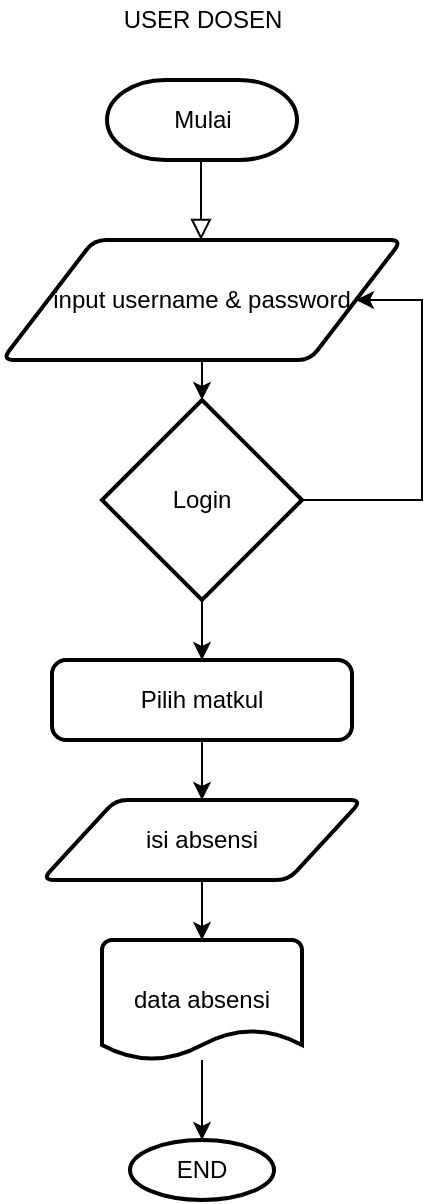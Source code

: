 <mxfile version="14.5.3" type="github" pages="3">
  <diagram id="C5RBs43oDa-KdzZeNtuy" name="Page-1">
    <mxGraphModel dx="936" dy="581" grid="1" gridSize="10" guides="1" tooltips="1" connect="1" arrows="1" fold="1" page="1" pageScale="1" pageWidth="827" pageHeight="1169" math="0" shadow="0">
      <root>
        <mxCell id="WIyWlLk6GJQsqaUBKTNV-0" />
        <mxCell id="WIyWlLk6GJQsqaUBKTNV-1" parent="WIyWlLk6GJQsqaUBKTNV-0" />
        <mxCell id="WIyWlLk6GJQsqaUBKTNV-2" value="" style="rounded=0;html=1;jettySize=auto;orthogonalLoop=1;fontSize=11;endArrow=block;endFill=0;endSize=8;strokeWidth=1;shadow=0;labelBackgroundColor=none;edgeStyle=orthogonalEdgeStyle;" parent="WIyWlLk6GJQsqaUBKTNV-1" edge="1">
          <mxGeometry relative="1" as="geometry">
            <mxPoint x="320.5" y="110" as="sourcePoint" />
            <mxPoint x="320.5" y="160" as="targetPoint" />
          </mxGeometry>
        </mxCell>
        <mxCell id="kH0uhTFkPGg_6vWZ8xaH-0" value="Mulai" style="strokeWidth=2;html=1;shape=mxgraph.flowchart.terminator;whiteSpace=wrap;" vertex="1" parent="WIyWlLk6GJQsqaUBKTNV-1">
          <mxGeometry x="273.5" y="80" width="95" height="40" as="geometry" />
        </mxCell>
        <mxCell id="kH0uhTFkPGg_6vWZ8xaH-3" style="edgeStyle=orthogonalEdgeStyle;rounded=0;orthogonalLoop=1;jettySize=auto;html=1;entryX=0.5;entryY=0;entryDx=0;entryDy=0;entryPerimeter=0;" edge="1" parent="WIyWlLk6GJQsqaUBKTNV-1" source="kH0uhTFkPGg_6vWZ8xaH-1" target="kH0uhTFkPGg_6vWZ8xaH-2">
          <mxGeometry relative="1" as="geometry" />
        </mxCell>
        <mxCell id="kH0uhTFkPGg_6vWZ8xaH-1" value="input username &amp;amp; password" style="shape=parallelogram;html=1;strokeWidth=2;perimeter=parallelogramPerimeter;whiteSpace=wrap;rounded=1;arcSize=12;size=0.23;" vertex="1" parent="WIyWlLk6GJQsqaUBKTNV-1">
          <mxGeometry x="221" y="160" width="200" height="60" as="geometry" />
        </mxCell>
        <mxCell id="kH0uhTFkPGg_6vWZ8xaH-5" style="edgeStyle=orthogonalEdgeStyle;rounded=0;orthogonalLoop=1;jettySize=auto;html=1;entryX=0.5;entryY=0;entryDx=0;entryDy=0;" edge="1" parent="WIyWlLk6GJQsqaUBKTNV-1" source="kH0uhTFkPGg_6vWZ8xaH-2" target="kH0uhTFkPGg_6vWZ8xaH-4">
          <mxGeometry relative="1" as="geometry" />
        </mxCell>
        <mxCell id="kH0uhTFkPGg_6vWZ8xaH-8" style="edgeStyle=orthogonalEdgeStyle;rounded=0;orthogonalLoop=1;jettySize=auto;html=1;entryX=1;entryY=0.5;entryDx=0;entryDy=0;exitX=1;exitY=0.5;exitDx=0;exitDy=0;exitPerimeter=0;" edge="1" parent="WIyWlLk6GJQsqaUBKTNV-1" source="kH0uhTFkPGg_6vWZ8xaH-2" target="kH0uhTFkPGg_6vWZ8xaH-1">
          <mxGeometry relative="1" as="geometry">
            <mxPoint x="421" y="290" as="targetPoint" />
            <mxPoint x="391" y="290" as="sourcePoint" />
            <Array as="points">
              <mxPoint x="431" y="290" />
              <mxPoint x="431" y="190" />
            </Array>
          </mxGeometry>
        </mxCell>
        <mxCell id="kH0uhTFkPGg_6vWZ8xaH-2" value="Login" style="strokeWidth=2;html=1;shape=mxgraph.flowchart.decision;whiteSpace=wrap;" vertex="1" parent="WIyWlLk6GJQsqaUBKTNV-1">
          <mxGeometry x="271" y="240" width="100" height="100" as="geometry" />
        </mxCell>
        <mxCell id="kH0uhTFkPGg_6vWZ8xaH-7" style="edgeStyle=orthogonalEdgeStyle;rounded=0;orthogonalLoop=1;jettySize=auto;html=1;entryX=0.5;entryY=0;entryDx=0;entryDy=0;" edge="1" parent="WIyWlLk6GJQsqaUBKTNV-1" source="kH0uhTFkPGg_6vWZ8xaH-4" target="kH0uhTFkPGg_6vWZ8xaH-6">
          <mxGeometry relative="1" as="geometry" />
        </mxCell>
        <mxCell id="kH0uhTFkPGg_6vWZ8xaH-4" value="Pilih matkul" style="rounded=1;whiteSpace=wrap;html=1;absoluteArcSize=1;arcSize=14;strokeWidth=2;" vertex="1" parent="WIyWlLk6GJQsqaUBKTNV-1">
          <mxGeometry x="246" y="370" width="150" height="40" as="geometry" />
        </mxCell>
        <mxCell id="kH0uhTFkPGg_6vWZ8xaH-11" value="" style="edgeStyle=orthogonalEdgeStyle;rounded=0;orthogonalLoop=1;jettySize=auto;html=1;" edge="1" parent="WIyWlLk6GJQsqaUBKTNV-1" source="kH0uhTFkPGg_6vWZ8xaH-6" target="kH0uhTFkPGg_6vWZ8xaH-10">
          <mxGeometry relative="1" as="geometry" />
        </mxCell>
        <mxCell id="kH0uhTFkPGg_6vWZ8xaH-6" value="isi absensi" style="shape=parallelogram;html=1;strokeWidth=2;perimeter=parallelogramPerimeter;whiteSpace=wrap;rounded=1;arcSize=12;size=0.23;" vertex="1" parent="WIyWlLk6GJQsqaUBKTNV-1">
          <mxGeometry x="241" y="440" width="160" height="40" as="geometry" />
        </mxCell>
        <mxCell id="kH0uhTFkPGg_6vWZ8xaH-13" style="edgeStyle=orthogonalEdgeStyle;rounded=0;orthogonalLoop=1;jettySize=auto;html=1;entryX=0.5;entryY=0;entryDx=0;entryDy=0;entryPerimeter=0;" edge="1" parent="WIyWlLk6GJQsqaUBKTNV-1" source="kH0uhTFkPGg_6vWZ8xaH-10" target="kH0uhTFkPGg_6vWZ8xaH-12">
          <mxGeometry relative="1" as="geometry" />
        </mxCell>
        <mxCell id="kH0uhTFkPGg_6vWZ8xaH-10" value="data absensi" style="strokeWidth=2;html=1;shape=mxgraph.flowchart.document2;whiteSpace=wrap;size=0.25;" vertex="1" parent="WIyWlLk6GJQsqaUBKTNV-1">
          <mxGeometry x="271" y="510" width="100" height="60" as="geometry" />
        </mxCell>
        <mxCell id="kH0uhTFkPGg_6vWZ8xaH-12" value="END" style="strokeWidth=2;html=1;shape=mxgraph.flowchart.start_1;whiteSpace=wrap;" vertex="1" parent="WIyWlLk6GJQsqaUBKTNV-1">
          <mxGeometry x="285" y="610" width="72" height="30" as="geometry" />
        </mxCell>
        <mxCell id="kH0uhTFkPGg_6vWZ8xaH-14" value="USER DOSEN" style="text;html=1;align=center;verticalAlign=middle;resizable=0;points=[];autosize=1;" vertex="1" parent="WIyWlLk6GJQsqaUBKTNV-1">
          <mxGeometry x="276" y="40" width="90" height="20" as="geometry" />
        </mxCell>
      </root>
    </mxGraphModel>
  </diagram>
  <diagram id="1h1GKWdqJ7AhpF2z1Caq" name="Page-2">
    <mxGraphModel dx="936" dy="581" grid="1" gridSize="10" guides="1" tooltips="1" connect="1" arrows="1" fold="1" page="1" pageScale="1" pageWidth="850" pageHeight="1100" math="0" shadow="0">
      <root>
        <mxCell id="Grj9nTnRJj8Bd8t8CWjZ-0" />
        <mxCell id="Grj9nTnRJj8Bd8t8CWjZ-1" parent="Grj9nTnRJj8Bd8t8CWjZ-0" />
        <mxCell id="XyMeL1uX8KMWz9OrJvrY-7" style="edgeStyle=orthogonalEdgeStyle;rounded=0;orthogonalLoop=1;jettySize=auto;html=1;entryX=0.5;entryY=0;entryDx=0;entryDy=0;" edge="1" parent="Grj9nTnRJj8Bd8t8CWjZ-1" source="XyMeL1uX8KMWz9OrJvrY-1" target="XyMeL1uX8KMWz9OrJvrY-3">
          <mxGeometry relative="1" as="geometry" />
        </mxCell>
        <mxCell id="XyMeL1uX8KMWz9OrJvrY-1" value="Mulai" style="strokeWidth=2;html=1;shape=mxgraph.flowchart.terminator;whiteSpace=wrap;" vertex="1" parent="Grj9nTnRJj8Bd8t8CWjZ-1">
          <mxGeometry x="209.5" y="140" width="95" height="40" as="geometry" />
        </mxCell>
        <mxCell id="XyMeL1uX8KMWz9OrJvrY-2" style="edgeStyle=orthogonalEdgeStyle;rounded=0;orthogonalLoop=1;jettySize=auto;html=1;entryX=0.5;entryY=0;entryDx=0;entryDy=0;entryPerimeter=0;" edge="1" parent="Grj9nTnRJj8Bd8t8CWjZ-1" source="XyMeL1uX8KMWz9OrJvrY-3" target="XyMeL1uX8KMWz9OrJvrY-5">
          <mxGeometry relative="1" as="geometry" />
        </mxCell>
        <mxCell id="XyMeL1uX8KMWz9OrJvrY-3" value="input username &amp;amp; password" style="shape=parallelogram;html=1;strokeWidth=2;perimeter=parallelogramPerimeter;whiteSpace=wrap;rounded=1;arcSize=12;size=0.23;" vertex="1" parent="Grj9nTnRJj8Bd8t8CWjZ-1">
          <mxGeometry x="150" y="220" width="214" height="60" as="geometry" />
        </mxCell>
        <mxCell id="XyMeL1uX8KMWz9OrJvrY-4" style="edgeStyle=orthogonalEdgeStyle;rounded=0;orthogonalLoop=1;jettySize=auto;html=1;entryX=1;entryY=0.5;entryDx=0;entryDy=0;exitX=1;exitY=0.5;exitDx=0;exitDy=0;exitPerimeter=0;" edge="1" parent="Grj9nTnRJj8Bd8t8CWjZ-1" source="XyMeL1uX8KMWz9OrJvrY-5" target="XyMeL1uX8KMWz9OrJvrY-3">
          <mxGeometry relative="1" as="geometry">
            <mxPoint x="364" y="350" as="targetPoint" />
            <mxPoint x="334" y="350" as="sourcePoint" />
            <Array as="points">
              <mxPoint x="374" y="370" />
              <mxPoint x="374" y="250" />
            </Array>
          </mxGeometry>
        </mxCell>
        <mxCell id="XyMeL1uX8KMWz9OrJvrY-9" style="edgeStyle=orthogonalEdgeStyle;rounded=0;orthogonalLoop=1;jettySize=auto;html=1;entryX=0.5;entryY=0;entryDx=0;entryDy=0;" edge="1" parent="Grj9nTnRJj8Bd8t8CWjZ-1" source="XyMeL1uX8KMWz9OrJvrY-5" target="XyMeL1uX8KMWz9OrJvrY-8">
          <mxGeometry relative="1" as="geometry" />
        </mxCell>
        <mxCell id="XyMeL1uX8KMWz9OrJvrY-5" value="Login" style="strokeWidth=2;html=1;shape=mxgraph.flowchart.decision;whiteSpace=wrap;" vertex="1" parent="Grj9nTnRJj8Bd8t8CWjZ-1">
          <mxGeometry x="207" y="320" width="100" height="100" as="geometry" />
        </mxCell>
        <mxCell id="XyMeL1uX8KMWz9OrJvrY-11" style="edgeStyle=orthogonalEdgeStyle;rounded=0;orthogonalLoop=1;jettySize=auto;html=1;entryX=0.5;entryY=0;entryDx=0;entryDy=0;entryPerimeter=0;" edge="1" parent="Grj9nTnRJj8Bd8t8CWjZ-1" source="XyMeL1uX8KMWz9OrJvrY-8" target="XyMeL1uX8KMWz9OrJvrY-10">
          <mxGeometry relative="1" as="geometry" />
        </mxCell>
        <mxCell id="XyMeL1uX8KMWz9OrJvrY-8" value="Pilih Matkul" style="shape=parallelogram;html=1;strokeWidth=2;perimeter=parallelogramPerimeter;whiteSpace=wrap;rounded=1;arcSize=12;size=0.23;" vertex="1" parent="Grj9nTnRJj8Bd8t8CWjZ-1">
          <mxGeometry x="177" y="450" width="160" height="50" as="geometry" />
        </mxCell>
        <mxCell id="XyMeL1uX8KMWz9OrJvrY-13" style="edgeStyle=orthogonalEdgeStyle;rounded=0;orthogonalLoop=1;jettySize=auto;html=1;entryX=0.5;entryY=0;entryDx=0;entryDy=0;entryPerimeter=0;" edge="1" parent="Grj9nTnRJj8Bd8t8CWjZ-1" source="XyMeL1uX8KMWz9OrJvrY-10" target="XyMeL1uX8KMWz9OrJvrY-12">
          <mxGeometry relative="1" as="geometry" />
        </mxCell>
        <mxCell id="XyMeL1uX8KMWz9OrJvrY-10" value="data absensi" style="strokeWidth=2;html=1;shape=mxgraph.flowchart.document2;whiteSpace=wrap;size=0.25;" vertex="1" parent="Grj9nTnRJj8Bd8t8CWjZ-1">
          <mxGeometry x="207" y="560" width="100" height="60" as="geometry" />
        </mxCell>
        <mxCell id="XyMeL1uX8KMWz9OrJvrY-12" value="END" style="strokeWidth=2;html=1;shape=mxgraph.flowchart.start_1;whiteSpace=wrap;" vertex="1" parent="Grj9nTnRJj8Bd8t8CWjZ-1">
          <mxGeometry x="207" y="660" width="100" height="60" as="geometry" />
        </mxCell>
        <mxCell id="XyMeL1uX8KMWz9OrJvrY-14" value="USER MAHASANTRI" style="text;html=1;align=center;verticalAlign=middle;resizable=0;points=[];autosize=1;" vertex="1" parent="Grj9nTnRJj8Bd8t8CWjZ-1">
          <mxGeometry x="192" y="99" width="130" height="20" as="geometry" />
        </mxCell>
      </root>
    </mxGraphModel>
  </diagram>
  <diagram id="ZxSM-YwwZ2ZyzQ9Tov-Q" name="Page-3">
    <mxGraphModel dx="796" dy="494" grid="1" gridSize="10" guides="1" tooltips="1" connect="1" arrows="1" fold="1" page="1" pageScale="1" pageWidth="850" pageHeight="1100" math="0" shadow="0">
      <root>
        <mxCell id="VApc-48ilalD49_m5biP-0" />
        <mxCell id="VApc-48ilalD49_m5biP-1" parent="VApc-48ilalD49_m5biP-0" />
        <mxCell id="1j8tV25_F5zgEM1Rx7rG-0" style="edgeStyle=orthogonalEdgeStyle;rounded=0;orthogonalLoop=1;jettySize=auto;html=1;entryX=0.5;entryY=0;entryDx=0;entryDy=0;" edge="1" parent="VApc-48ilalD49_m5biP-1">
          <mxGeometry relative="1" as="geometry">
            <mxPoint x="481" y="150" as="sourcePoint" />
            <mxPoint x="481" y="190" as="targetPoint" />
          </mxGeometry>
        </mxCell>
        <mxCell id="1j8tV25_F5zgEM1Rx7rG-1" value="Mulai" style="strokeWidth=2;html=1;shape=mxgraph.flowchart.terminator;whiteSpace=wrap;" vertex="1" parent="VApc-48ilalD49_m5biP-1">
          <mxGeometry x="432.5" y="110" width="95" height="40" as="geometry" />
        </mxCell>
        <mxCell id="1j8tV25_F5zgEM1Rx7rG-2" style="edgeStyle=orthogonalEdgeStyle;rounded=0;orthogonalLoop=1;jettySize=auto;html=1;entryX=0.5;entryY=0;entryDx=0;entryDy=0;entryPerimeter=0;" edge="1" parent="VApc-48ilalD49_m5biP-1" target="1j8tV25_F5zgEM1Rx7rG-5">
          <mxGeometry relative="1" as="geometry">
            <mxPoint x="481" y="250" as="sourcePoint" />
          </mxGeometry>
        </mxCell>
        <mxCell id="1j8tV25_F5zgEM1Rx7rG-3" value="input username &amp;amp; password" style="shape=parallelogram;html=1;strokeWidth=2;perimeter=parallelogramPerimeter;whiteSpace=wrap;rounded=1;arcSize=12;size=0.23;" vertex="1" parent="VApc-48ilalD49_m5biP-1">
          <mxGeometry x="373" y="190" width="214" height="60" as="geometry" />
        </mxCell>
        <mxCell id="1j8tV25_F5zgEM1Rx7rG-4" style="edgeStyle=orthogonalEdgeStyle;rounded=0;orthogonalLoop=1;jettySize=auto;html=1;entryX=1;entryY=0.5;entryDx=0;entryDy=0;exitX=1;exitY=0.5;exitDx=0;exitDy=0;exitPerimeter=0;" edge="1" parent="VApc-48ilalD49_m5biP-1" source="1j8tV25_F5zgEM1Rx7rG-5">
          <mxGeometry relative="1" as="geometry">
            <mxPoint x="563.39" y="220" as="targetPoint" />
            <mxPoint x="558" y="320" as="sourcePoint" />
            <Array as="points">
              <mxPoint x="598" y="335" />
              <mxPoint x="598" y="220" />
            </Array>
          </mxGeometry>
        </mxCell>
        <mxCell id="1j8tV25_F5zgEM1Rx7rG-5" value="Login" style="strokeWidth=2;html=1;shape=mxgraph.flowchart.decision;whiteSpace=wrap;" vertex="1" parent="VApc-48ilalD49_m5biP-1">
          <mxGeometry x="431" y="290" width="100" height="90" as="geometry" />
        </mxCell>
        <mxCell id="1j8tV25_F5zgEM1Rx7rG-38" style="edgeStyle=orthogonalEdgeStyle;rounded=0;orthogonalLoop=1;jettySize=auto;html=1;exitX=0.5;exitY=1;exitDx=0;exitDy=0;" edge="1" parent="VApc-48ilalD49_m5biP-1" source="1j8tV25_F5zgEM1Rx7rG-7">
          <mxGeometry relative="1" as="geometry">
            <mxPoint x="480" y="540" as="targetPoint" />
          </mxGeometry>
        </mxCell>
        <mxCell id="1j8tV25_F5zgEM1Rx7rG-7" value="input data user" style="shape=parallelogram;html=1;strokeWidth=2;perimeter=parallelogramPerimeter;whiteSpace=wrap;rounded=1;arcSize=12;size=0.23;" vertex="1" parent="VApc-48ilalD49_m5biP-1">
          <mxGeometry x="80" y="420" width="157" height="60" as="geometry" />
        </mxCell>
        <mxCell id="1j8tV25_F5zgEM1Rx7rG-39" style="edgeStyle=orthogonalEdgeStyle;rounded=0;orthogonalLoop=1;jettySize=auto;html=1;exitX=0.541;exitY=1.017;exitDx=0;exitDy=0;exitPerimeter=0;" edge="1" parent="VApc-48ilalD49_m5biP-1" source="1j8tV25_F5zgEM1Rx7rG-8">
          <mxGeometry relative="1" as="geometry">
            <mxPoint x="480" y="540" as="targetPoint" />
          </mxGeometry>
        </mxCell>
        <mxCell id="1j8tV25_F5zgEM1Rx7rG-8" value="input data mahasantri" style="shape=parallelogram;html=1;strokeWidth=2;perimeter=parallelogramPerimeter;whiteSpace=wrap;rounded=1;arcSize=12;size=0.23;" vertex="1" parent="VApc-48ilalD49_m5biP-1">
          <mxGeometry x="230" y="420" width="170" height="60" as="geometry" />
        </mxCell>
        <mxCell id="1j8tV25_F5zgEM1Rx7rG-40" style="edgeStyle=orthogonalEdgeStyle;rounded=0;orthogonalLoop=1;jettySize=auto;html=1;" edge="1" parent="VApc-48ilalD49_m5biP-1" source="1j8tV25_F5zgEM1Rx7rG-10">
          <mxGeometry relative="1" as="geometry">
            <mxPoint x="480" y="540" as="targetPoint" />
          </mxGeometry>
        </mxCell>
        <mxCell id="1j8tV25_F5zgEM1Rx7rG-10" value="input data dosen" style="shape=parallelogram;html=1;strokeWidth=2;perimeter=parallelogramPerimeter;whiteSpace=wrap;rounded=1;arcSize=12;size=0.23;" vertex="1" parent="VApc-48ilalD49_m5biP-1">
          <mxGeometry x="395" y="420" width="170" height="60" as="geometry" />
        </mxCell>
        <mxCell id="1j8tV25_F5zgEM1Rx7rG-29" style="edgeStyle=orthogonalEdgeStyle;rounded=0;orthogonalLoop=1;jettySize=auto;html=1;" edge="1" parent="VApc-48ilalD49_m5biP-1">
          <mxGeometry relative="1" as="geometry">
            <mxPoint x="800" y="416" as="targetPoint" />
            <mxPoint x="634" y="400" as="sourcePoint" />
            <Array as="points">
              <mxPoint x="694" y="400" />
              <mxPoint x="800" y="400" />
            </Array>
          </mxGeometry>
        </mxCell>
        <mxCell id="1j8tV25_F5zgEM1Rx7rG-41" style="edgeStyle=orthogonalEdgeStyle;rounded=0;orthogonalLoop=1;jettySize=auto;html=1;exitX=0.5;exitY=1;exitDx=0;exitDy=0;" edge="1" parent="VApc-48ilalD49_m5biP-1" source="1j8tV25_F5zgEM1Rx7rG-12">
          <mxGeometry relative="1" as="geometry">
            <mxPoint x="480" y="540" as="targetPoint" />
            <Array as="points">
              <mxPoint x="640" y="480" />
              <mxPoint x="640" y="510" />
              <mxPoint x="480" y="510" />
            </Array>
          </mxGeometry>
        </mxCell>
        <mxCell id="1j8tV25_F5zgEM1Rx7rG-12" value="input data matkul" style="shape=parallelogram;html=1;strokeWidth=2;perimeter=parallelogramPerimeter;whiteSpace=wrap;rounded=1;arcSize=12;size=0.23;" vertex="1" parent="VApc-48ilalD49_m5biP-1">
          <mxGeometry x="550" y="420" width="170" height="60" as="geometry" />
        </mxCell>
        <mxCell id="1j8tV25_F5zgEM1Rx7rG-20" value="" style="edgeStyle=orthogonalEdgeStyle;rounded=0;orthogonalLoop=1;jettySize=auto;html=1;exitX=0.5;exitY=1;exitDx=0;exitDy=0;exitPerimeter=0;entryX=0.5;entryY=0;entryDx=0;entryDy=0;" edge="1" parent="VApc-48ilalD49_m5biP-1" source="1j8tV25_F5zgEM1Rx7rG-5" target="1j8tV25_F5zgEM1Rx7rG-7">
          <mxGeometry relative="1" as="geometry">
            <mxPoint x="199" y="400" as="sourcePoint" />
            <mxPoint x="307" y="400" as="targetPoint" />
          </mxGeometry>
        </mxCell>
        <mxCell id="1j8tV25_F5zgEM1Rx7rG-22" value="" style="edgeStyle=orthogonalEdgeStyle;rounded=0;orthogonalLoop=1;jettySize=auto;html=1;entryX=0.559;entryY=0.033;entryDx=0;entryDy=0;entryPerimeter=0;" edge="1" parent="VApc-48ilalD49_m5biP-1">
          <mxGeometry relative="1" as="geometry">
            <mxPoint x="252" y="400" as="sourcePoint" />
            <mxPoint x="321.03" y="421.98" as="targetPoint" />
            <Array as="points">
              <mxPoint x="321" y="400" />
            </Array>
          </mxGeometry>
        </mxCell>
        <mxCell id="1j8tV25_F5zgEM1Rx7rG-24" value="" style="edgeStyle=orthogonalEdgeStyle;rounded=0;orthogonalLoop=1;jettySize=auto;html=1;entryX=0.588;entryY=0;entryDx=0;entryDy=0;entryPerimeter=0;" edge="1" parent="VApc-48ilalD49_m5biP-1">
          <mxGeometry relative="1" as="geometry">
            <mxPoint x="321" y="400" as="sourcePoint" />
            <mxPoint x="480.96" y="420" as="targetPoint" />
            <Array as="points">
              <mxPoint x="481" y="400" />
            </Array>
          </mxGeometry>
        </mxCell>
        <mxCell id="1j8tV25_F5zgEM1Rx7rG-42" style="edgeStyle=orthogonalEdgeStyle;rounded=0;orthogonalLoop=1;jettySize=auto;html=1;exitX=0.547;exitY=1.017;exitDx=0;exitDy=0;exitPerimeter=0;" edge="1" parent="VApc-48ilalD49_m5biP-1" source="1j8tV25_F5zgEM1Rx7rG-28">
          <mxGeometry relative="1" as="geometry">
            <mxPoint x="480" y="540" as="targetPoint" />
          </mxGeometry>
        </mxCell>
        <mxCell id="1j8tV25_F5zgEM1Rx7rG-28" value="input data kategori" style="shape=parallelogram;html=1;strokeWidth=2;perimeter=parallelogramPerimeter;whiteSpace=wrap;rounded=1;arcSize=12;size=0.23;" vertex="1" parent="VApc-48ilalD49_m5biP-1">
          <mxGeometry x="720" y="420" width="150" height="60" as="geometry" />
        </mxCell>
        <mxCell id="1j8tV25_F5zgEM1Rx7rG-36" style="edgeStyle=orthogonalEdgeStyle;rounded=0;orthogonalLoop=1;jettySize=auto;html=1;" edge="1" parent="VApc-48ilalD49_m5biP-1">
          <mxGeometry relative="1" as="geometry">
            <mxPoint x="639" y="420" as="targetPoint" />
            <mxPoint x="470" y="400" as="sourcePoint" />
          </mxGeometry>
        </mxCell>
        <mxCell id="1j8tV25_F5zgEM1Rx7rG-45" style="edgeStyle=orthogonalEdgeStyle;rounded=0;orthogonalLoop=1;jettySize=auto;html=1;entryX=0.5;entryY=0;entryDx=0;entryDy=0;entryPerimeter=0;" edge="1" parent="VApc-48ilalD49_m5biP-1" source="1j8tV25_F5zgEM1Rx7rG-43" target="1j8tV25_F5zgEM1Rx7rG-44">
          <mxGeometry relative="1" as="geometry" />
        </mxCell>
        <mxCell id="1j8tV25_F5zgEM1Rx7rG-43" value="view data" style="strokeWidth=2;html=1;shape=mxgraph.flowchart.multi-document;whiteSpace=wrap;" vertex="1" parent="VApc-48ilalD49_m5biP-1">
          <mxGeometry x="436" y="540" width="88" height="60" as="geometry" />
        </mxCell>
        <mxCell id="1j8tV25_F5zgEM1Rx7rG-44" value="END" style="strokeWidth=2;html=1;shape=mxgraph.flowchart.start_1;whiteSpace=wrap;" vertex="1" parent="VApc-48ilalD49_m5biP-1">
          <mxGeometry x="430" y="640" width="100" height="60" as="geometry" />
        </mxCell>
        <mxCell id="1j8tV25_F5zgEM1Rx7rG-46" value="USER ADMIN" style="text;html=1;align=center;verticalAlign=middle;resizable=0;points=[];autosize=1;" vertex="1" parent="VApc-48ilalD49_m5biP-1">
          <mxGeometry x="435" y="79" width="90" height="20" as="geometry" />
        </mxCell>
      </root>
    </mxGraphModel>
  </diagram>
</mxfile>
